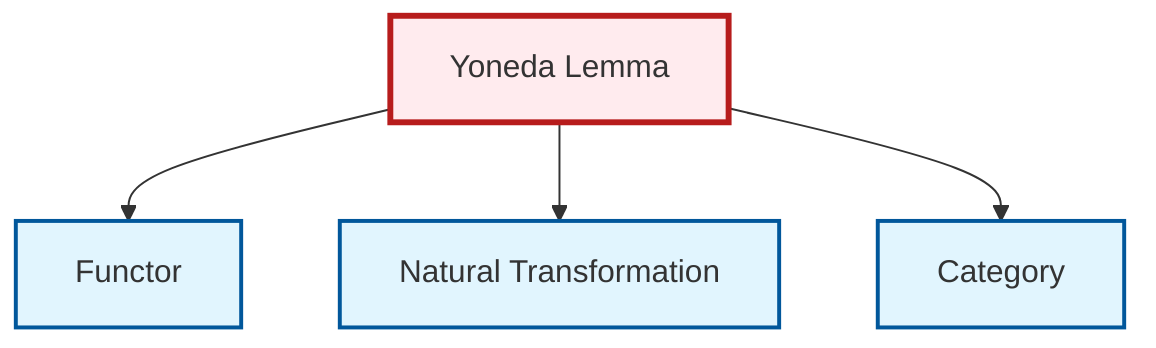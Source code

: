 graph TD
    classDef definition fill:#e1f5fe,stroke:#01579b,stroke-width:2px
    classDef theorem fill:#f3e5f5,stroke:#4a148c,stroke-width:2px
    classDef axiom fill:#fff3e0,stroke:#e65100,stroke-width:2px
    classDef example fill:#e8f5e9,stroke:#1b5e20,stroke-width:2px
    classDef current fill:#ffebee,stroke:#b71c1c,stroke-width:3px
    def-natural-transformation["Natural Transformation"]:::definition
    def-functor["Functor"]:::definition
    def-category["Category"]:::definition
    thm-yoneda["Yoneda Lemma"]:::theorem
    thm-yoneda --> def-functor
    thm-yoneda --> def-natural-transformation
    thm-yoneda --> def-category
    class thm-yoneda current